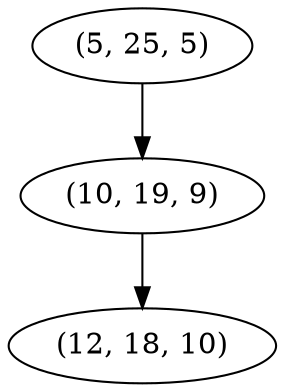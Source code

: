 digraph tree {
    "(5, 25, 5)";
    "(10, 19, 9)";
    "(12, 18, 10)";
    "(5, 25, 5)" -> "(10, 19, 9)";
    "(10, 19, 9)" -> "(12, 18, 10)";
}
